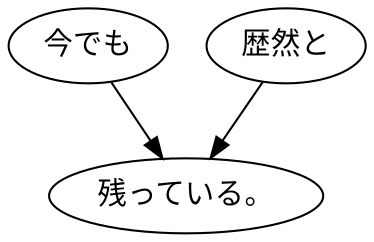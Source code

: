 digraph graph3691 {
	node0 [label="今でも"];
	node1 [label="歴然と"];
	node2 [label="残っている。"];
	node0 -> node2;
	node1 -> node2;
}

